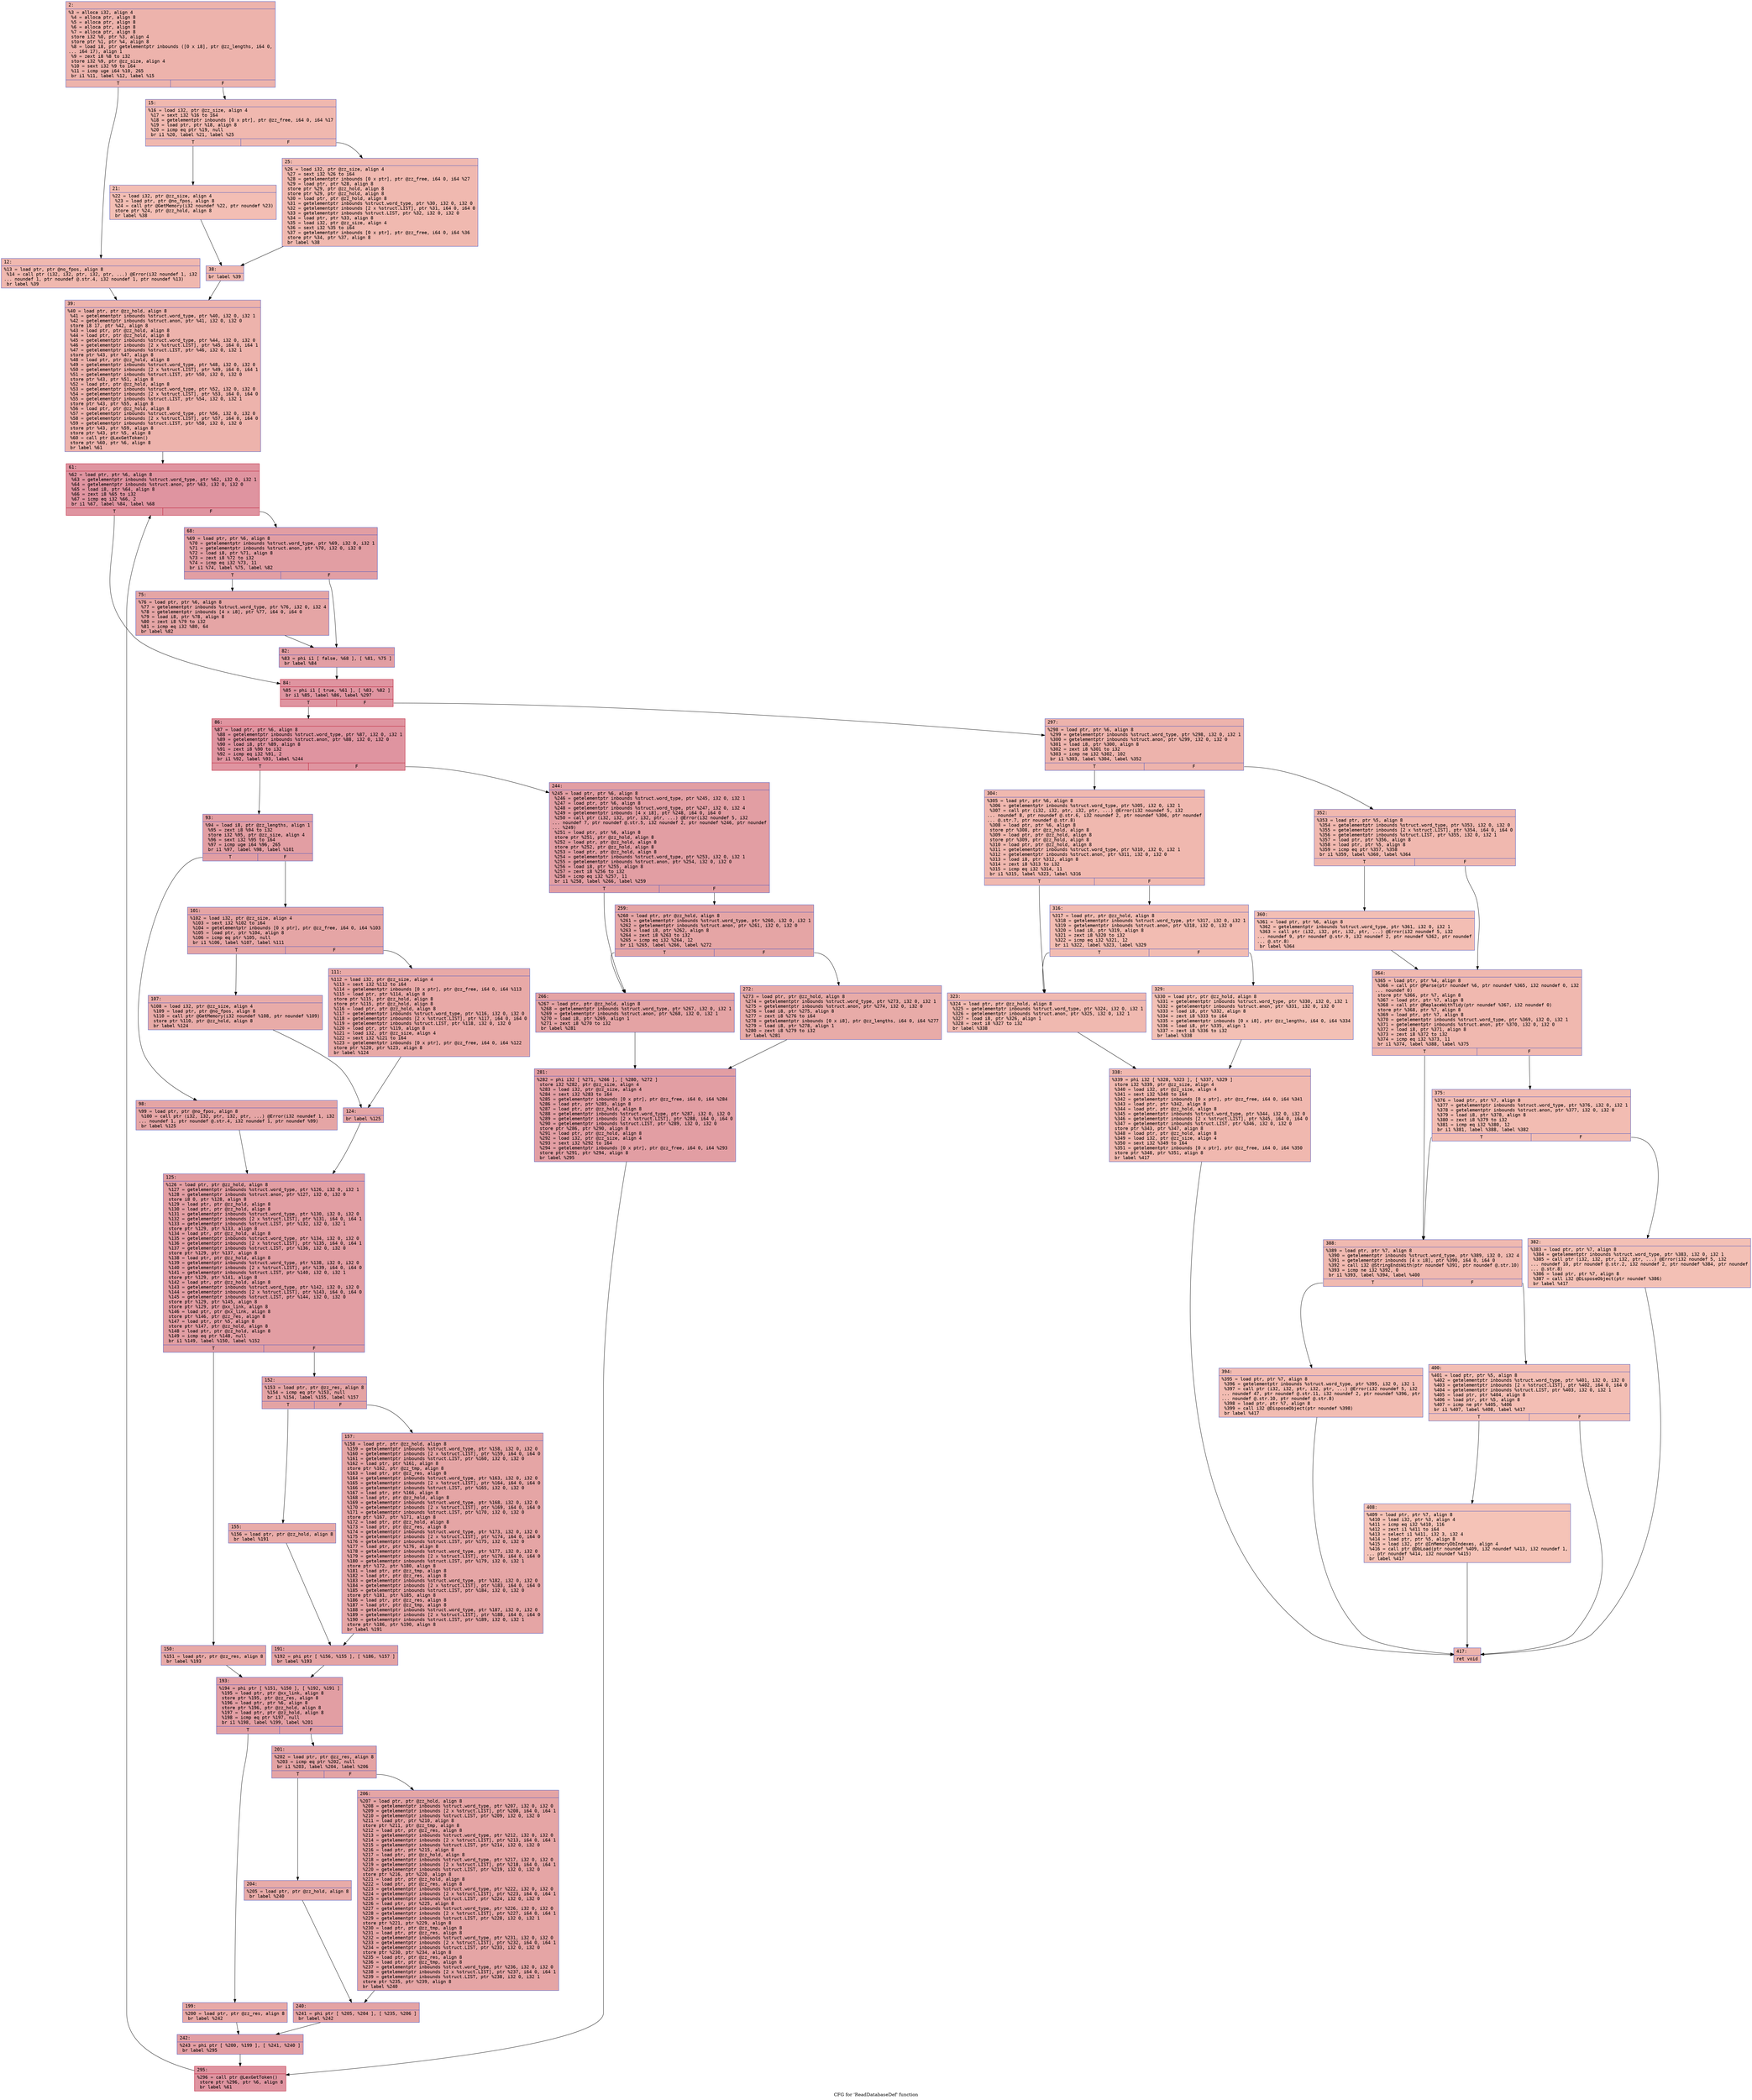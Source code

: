 digraph "CFG for 'ReadDatabaseDef' function" {
	label="CFG for 'ReadDatabaseDef' function";

	Node0x600002cc25d0 [shape=record,color="#3d50c3ff", style=filled, fillcolor="#d6524470" fontname="Courier",label="{2:\l|  %3 = alloca i32, align 4\l  %4 = alloca ptr, align 8\l  %5 = alloca ptr, align 8\l  %6 = alloca ptr, align 8\l  %7 = alloca ptr, align 8\l  store i32 %0, ptr %3, align 4\l  store ptr %1, ptr %4, align 8\l  %8 = load i8, ptr getelementptr inbounds ([0 x i8], ptr @zz_lengths, i64 0,\l... i64 17), align 1\l  %9 = zext i8 %8 to i32\l  store i32 %9, ptr @zz_size, align 4\l  %10 = sext i32 %9 to i64\l  %11 = icmp uge i64 %10, 265\l  br i1 %11, label %12, label %15\l|{<s0>T|<s1>F}}"];
	Node0x600002cc25d0:s0 -> Node0x600002cc2670[tooltip="2 -> 12\nProbability 50.00%" ];
	Node0x600002cc25d0:s1 -> Node0x600002cc26c0[tooltip="2 -> 15\nProbability 50.00%" ];
	Node0x600002cc2670 [shape=record,color="#3d50c3ff", style=filled, fillcolor="#dc5d4a70" fontname="Courier",label="{12:\l|  %13 = load ptr, ptr @no_fpos, align 8\l  %14 = call ptr (i32, i32, ptr, i32, ptr, ...) @Error(i32 noundef 1, i32\l... noundef 1, ptr noundef @.str.4, i32 noundef 1, ptr noundef %13)\l  br label %39\l}"];
	Node0x600002cc2670 -> Node0x600002cc2800[tooltip="12 -> 39\nProbability 100.00%" ];
	Node0x600002cc26c0 [shape=record,color="#3d50c3ff", style=filled, fillcolor="#dc5d4a70" fontname="Courier",label="{15:\l|  %16 = load i32, ptr @zz_size, align 4\l  %17 = sext i32 %16 to i64\l  %18 = getelementptr inbounds [0 x ptr], ptr @zz_free, i64 0, i64 %17\l  %19 = load ptr, ptr %18, align 8\l  %20 = icmp eq ptr %19, null\l  br i1 %20, label %21, label %25\l|{<s0>T|<s1>F}}"];
	Node0x600002cc26c0:s0 -> Node0x600002cc2710[tooltip="15 -> 21\nProbability 37.50%" ];
	Node0x600002cc26c0:s1 -> Node0x600002cc2760[tooltip="15 -> 25\nProbability 62.50%" ];
	Node0x600002cc2710 [shape=record,color="#3d50c3ff", style=filled, fillcolor="#e36c5570" fontname="Courier",label="{21:\l|  %22 = load i32, ptr @zz_size, align 4\l  %23 = load ptr, ptr @no_fpos, align 8\l  %24 = call ptr @GetMemory(i32 noundef %22, ptr noundef %23)\l  store ptr %24, ptr @zz_hold, align 8\l  br label %38\l}"];
	Node0x600002cc2710 -> Node0x600002cc27b0[tooltip="21 -> 38\nProbability 100.00%" ];
	Node0x600002cc2760 [shape=record,color="#3d50c3ff", style=filled, fillcolor="#de614d70" fontname="Courier",label="{25:\l|  %26 = load i32, ptr @zz_size, align 4\l  %27 = sext i32 %26 to i64\l  %28 = getelementptr inbounds [0 x ptr], ptr @zz_free, i64 0, i64 %27\l  %29 = load ptr, ptr %28, align 8\l  store ptr %29, ptr @zz_hold, align 8\l  store ptr %29, ptr @zz_hold, align 8\l  %30 = load ptr, ptr @zz_hold, align 8\l  %31 = getelementptr inbounds %struct.word_type, ptr %30, i32 0, i32 0\l  %32 = getelementptr inbounds [2 x %struct.LIST], ptr %31, i64 0, i64 0\l  %33 = getelementptr inbounds %struct.LIST, ptr %32, i32 0, i32 0\l  %34 = load ptr, ptr %33, align 8\l  %35 = load i32, ptr @zz_size, align 4\l  %36 = sext i32 %35 to i64\l  %37 = getelementptr inbounds [0 x ptr], ptr @zz_free, i64 0, i64 %36\l  store ptr %34, ptr %37, align 8\l  br label %38\l}"];
	Node0x600002cc2760 -> Node0x600002cc27b0[tooltip="25 -> 38\nProbability 100.00%" ];
	Node0x600002cc27b0 [shape=record,color="#3d50c3ff", style=filled, fillcolor="#dc5d4a70" fontname="Courier",label="{38:\l|  br label %39\l}"];
	Node0x600002cc27b0 -> Node0x600002cc2800[tooltip="38 -> 39\nProbability 100.00%" ];
	Node0x600002cc2800 [shape=record,color="#3d50c3ff", style=filled, fillcolor="#d6524470" fontname="Courier",label="{39:\l|  %40 = load ptr, ptr @zz_hold, align 8\l  %41 = getelementptr inbounds %struct.word_type, ptr %40, i32 0, i32 1\l  %42 = getelementptr inbounds %struct.anon, ptr %41, i32 0, i32 0\l  store i8 17, ptr %42, align 8\l  %43 = load ptr, ptr @zz_hold, align 8\l  %44 = load ptr, ptr @zz_hold, align 8\l  %45 = getelementptr inbounds %struct.word_type, ptr %44, i32 0, i32 0\l  %46 = getelementptr inbounds [2 x %struct.LIST], ptr %45, i64 0, i64 1\l  %47 = getelementptr inbounds %struct.LIST, ptr %46, i32 0, i32 1\l  store ptr %43, ptr %47, align 8\l  %48 = load ptr, ptr @zz_hold, align 8\l  %49 = getelementptr inbounds %struct.word_type, ptr %48, i32 0, i32 0\l  %50 = getelementptr inbounds [2 x %struct.LIST], ptr %49, i64 0, i64 1\l  %51 = getelementptr inbounds %struct.LIST, ptr %50, i32 0, i32 0\l  store ptr %43, ptr %51, align 8\l  %52 = load ptr, ptr @zz_hold, align 8\l  %53 = getelementptr inbounds %struct.word_type, ptr %52, i32 0, i32 0\l  %54 = getelementptr inbounds [2 x %struct.LIST], ptr %53, i64 0, i64 0\l  %55 = getelementptr inbounds %struct.LIST, ptr %54, i32 0, i32 1\l  store ptr %43, ptr %55, align 8\l  %56 = load ptr, ptr @zz_hold, align 8\l  %57 = getelementptr inbounds %struct.word_type, ptr %56, i32 0, i32 0\l  %58 = getelementptr inbounds [2 x %struct.LIST], ptr %57, i64 0, i64 0\l  %59 = getelementptr inbounds %struct.LIST, ptr %58, i32 0, i32 0\l  store ptr %43, ptr %59, align 8\l  store ptr %43, ptr %5, align 8\l  %60 = call ptr @LexGetToken()\l  store ptr %60, ptr %6, align 8\l  br label %61\l}"];
	Node0x600002cc2800 -> Node0x600002cc2850[tooltip="39 -> 61\nProbability 100.00%" ];
	Node0x600002cc2850 [shape=record,color="#b70d28ff", style=filled, fillcolor="#b70d2870" fontname="Courier",label="{61:\l|  %62 = load ptr, ptr %6, align 8\l  %63 = getelementptr inbounds %struct.word_type, ptr %62, i32 0, i32 1\l  %64 = getelementptr inbounds %struct.anon, ptr %63, i32 0, i32 0\l  %65 = load i8, ptr %64, align 8\l  %66 = zext i8 %65 to i32\l  %67 = icmp eq i32 %66, 2\l  br i1 %67, label %84, label %68\l|{<s0>T|<s1>F}}"];
	Node0x600002cc2850:s0 -> Node0x600002cc2990[tooltip="61 -> 84\nProbability 50.00%" ];
	Node0x600002cc2850:s1 -> Node0x600002cc28a0[tooltip="61 -> 68\nProbability 50.00%" ];
	Node0x600002cc28a0 [shape=record,color="#3d50c3ff", style=filled, fillcolor="#be242e70" fontname="Courier",label="{68:\l|  %69 = load ptr, ptr %6, align 8\l  %70 = getelementptr inbounds %struct.word_type, ptr %69, i32 0, i32 1\l  %71 = getelementptr inbounds %struct.anon, ptr %70, i32 0, i32 0\l  %72 = load i8, ptr %71, align 8\l  %73 = zext i8 %72 to i32\l  %74 = icmp eq i32 %73, 11\l  br i1 %74, label %75, label %82\l|{<s0>T|<s1>F}}"];
	Node0x600002cc28a0:s0 -> Node0x600002cc28f0[tooltip="68 -> 75\nProbability 50.00%" ];
	Node0x600002cc28a0:s1 -> Node0x600002cc2940[tooltip="68 -> 82\nProbability 50.00%" ];
	Node0x600002cc28f0 [shape=record,color="#3d50c3ff", style=filled, fillcolor="#c5333470" fontname="Courier",label="{75:\l|  %76 = load ptr, ptr %6, align 8\l  %77 = getelementptr inbounds %struct.word_type, ptr %76, i32 0, i32 4\l  %78 = getelementptr inbounds [4 x i8], ptr %77, i64 0, i64 0\l  %79 = load i8, ptr %78, align 8\l  %80 = zext i8 %79 to i32\l  %81 = icmp eq i32 %80, 64\l  br label %82\l}"];
	Node0x600002cc28f0 -> Node0x600002cc2940[tooltip="75 -> 82\nProbability 100.00%" ];
	Node0x600002cc2940 [shape=record,color="#3d50c3ff", style=filled, fillcolor="#be242e70" fontname="Courier",label="{82:\l|  %83 = phi i1 [ false, %68 ], [ %81, %75 ]\l  br label %84\l}"];
	Node0x600002cc2940 -> Node0x600002cc2990[tooltip="82 -> 84\nProbability 100.00%" ];
	Node0x600002cc2990 [shape=record,color="#b70d28ff", style=filled, fillcolor="#b70d2870" fontname="Courier",label="{84:\l|  %85 = phi i1 [ true, %61 ], [ %83, %82 ]\l  br i1 %85, label %86, label %297\l|{<s0>T|<s1>F}}"];
	Node0x600002cc2990:s0 -> Node0x600002cc29e0[tooltip="84 -> 86\nProbability 96.88%" ];
	Node0x600002cc2990:s1 -> Node0x600002cc3200[tooltip="84 -> 297\nProbability 3.12%" ];
	Node0x600002cc29e0 [shape=record,color="#b70d28ff", style=filled, fillcolor="#b70d2870" fontname="Courier",label="{86:\l|  %87 = load ptr, ptr %6, align 8\l  %88 = getelementptr inbounds %struct.word_type, ptr %87, i32 0, i32 1\l  %89 = getelementptr inbounds %struct.anon, ptr %88, i32 0, i32 0\l  %90 = load i8, ptr %89, align 8\l  %91 = zext i8 %90 to i32\l  %92 = icmp eq i32 %91, 2\l  br i1 %92, label %93, label %244\l|{<s0>T|<s1>F}}"];
	Node0x600002cc29e0:s0 -> Node0x600002cc2a30[tooltip="86 -> 93\nProbability 50.00%" ];
	Node0x600002cc29e0:s1 -> Node0x600002cc3020[tooltip="86 -> 244\nProbability 50.00%" ];
	Node0x600002cc2a30 [shape=record,color="#3d50c3ff", style=filled, fillcolor="#be242e70" fontname="Courier",label="{93:\l|  %94 = load i8, ptr @zz_lengths, align 1\l  %95 = zext i8 %94 to i32\l  store i32 %95, ptr @zz_size, align 4\l  %96 = sext i32 %95 to i64\l  %97 = icmp uge i64 %96, 265\l  br i1 %97, label %98, label %101\l|{<s0>T|<s1>F}}"];
	Node0x600002cc2a30:s0 -> Node0x600002cc2a80[tooltip="93 -> 98\nProbability 50.00%" ];
	Node0x600002cc2a30:s1 -> Node0x600002cc2ad0[tooltip="93 -> 101\nProbability 50.00%" ];
	Node0x600002cc2a80 [shape=record,color="#3d50c3ff", style=filled, fillcolor="#c5333470" fontname="Courier",label="{98:\l|  %99 = load ptr, ptr @no_fpos, align 8\l  %100 = call ptr (i32, i32, ptr, i32, ptr, ...) @Error(i32 noundef 1, i32\l... noundef 1, ptr noundef @.str.4, i32 noundef 1, ptr noundef %99)\l  br label %125\l}"];
	Node0x600002cc2a80 -> Node0x600002cc2c10[tooltip="98 -> 125\nProbability 100.00%" ];
	Node0x600002cc2ad0 [shape=record,color="#3d50c3ff", style=filled, fillcolor="#c5333470" fontname="Courier",label="{101:\l|  %102 = load i32, ptr @zz_size, align 4\l  %103 = sext i32 %102 to i64\l  %104 = getelementptr inbounds [0 x ptr], ptr @zz_free, i64 0, i64 %103\l  %105 = load ptr, ptr %104, align 8\l  %106 = icmp eq ptr %105, null\l  br i1 %106, label %107, label %111\l|{<s0>T|<s1>F}}"];
	Node0x600002cc2ad0:s0 -> Node0x600002cc2b20[tooltip="101 -> 107\nProbability 37.50%" ];
	Node0x600002cc2ad0:s1 -> Node0x600002cc2b70[tooltip="101 -> 111\nProbability 62.50%" ];
	Node0x600002cc2b20 [shape=record,color="#3d50c3ff", style=filled, fillcolor="#cc403a70" fontname="Courier",label="{107:\l|  %108 = load i32, ptr @zz_size, align 4\l  %109 = load ptr, ptr @no_fpos, align 8\l  %110 = call ptr @GetMemory(i32 noundef %108, ptr noundef %109)\l  store ptr %110, ptr @zz_hold, align 8\l  br label %124\l}"];
	Node0x600002cc2b20 -> Node0x600002cc2bc0[tooltip="107 -> 124\nProbability 100.00%" ];
	Node0x600002cc2b70 [shape=record,color="#3d50c3ff", style=filled, fillcolor="#ca3b3770" fontname="Courier",label="{111:\l|  %112 = load i32, ptr @zz_size, align 4\l  %113 = sext i32 %112 to i64\l  %114 = getelementptr inbounds [0 x ptr], ptr @zz_free, i64 0, i64 %113\l  %115 = load ptr, ptr %114, align 8\l  store ptr %115, ptr @zz_hold, align 8\l  store ptr %115, ptr @zz_hold, align 8\l  %116 = load ptr, ptr @zz_hold, align 8\l  %117 = getelementptr inbounds %struct.word_type, ptr %116, i32 0, i32 0\l  %118 = getelementptr inbounds [2 x %struct.LIST], ptr %117, i64 0, i64 0\l  %119 = getelementptr inbounds %struct.LIST, ptr %118, i32 0, i32 0\l  %120 = load ptr, ptr %119, align 8\l  %121 = load i32, ptr @zz_size, align 4\l  %122 = sext i32 %121 to i64\l  %123 = getelementptr inbounds [0 x ptr], ptr @zz_free, i64 0, i64 %122\l  store ptr %120, ptr %123, align 8\l  br label %124\l}"];
	Node0x600002cc2b70 -> Node0x600002cc2bc0[tooltip="111 -> 124\nProbability 100.00%" ];
	Node0x600002cc2bc0 [shape=record,color="#3d50c3ff", style=filled, fillcolor="#c5333470" fontname="Courier",label="{124:\l|  br label %125\l}"];
	Node0x600002cc2bc0 -> Node0x600002cc2c10[tooltip="124 -> 125\nProbability 100.00%" ];
	Node0x600002cc2c10 [shape=record,color="#3d50c3ff", style=filled, fillcolor="#be242e70" fontname="Courier",label="{125:\l|  %126 = load ptr, ptr @zz_hold, align 8\l  %127 = getelementptr inbounds %struct.word_type, ptr %126, i32 0, i32 1\l  %128 = getelementptr inbounds %struct.anon, ptr %127, i32 0, i32 0\l  store i8 0, ptr %128, align 8\l  %129 = load ptr, ptr @zz_hold, align 8\l  %130 = load ptr, ptr @zz_hold, align 8\l  %131 = getelementptr inbounds %struct.word_type, ptr %130, i32 0, i32 0\l  %132 = getelementptr inbounds [2 x %struct.LIST], ptr %131, i64 0, i64 1\l  %133 = getelementptr inbounds %struct.LIST, ptr %132, i32 0, i32 1\l  store ptr %129, ptr %133, align 8\l  %134 = load ptr, ptr @zz_hold, align 8\l  %135 = getelementptr inbounds %struct.word_type, ptr %134, i32 0, i32 0\l  %136 = getelementptr inbounds [2 x %struct.LIST], ptr %135, i64 0, i64 1\l  %137 = getelementptr inbounds %struct.LIST, ptr %136, i32 0, i32 0\l  store ptr %129, ptr %137, align 8\l  %138 = load ptr, ptr @zz_hold, align 8\l  %139 = getelementptr inbounds %struct.word_type, ptr %138, i32 0, i32 0\l  %140 = getelementptr inbounds [2 x %struct.LIST], ptr %139, i64 0, i64 0\l  %141 = getelementptr inbounds %struct.LIST, ptr %140, i32 0, i32 1\l  store ptr %129, ptr %141, align 8\l  %142 = load ptr, ptr @zz_hold, align 8\l  %143 = getelementptr inbounds %struct.word_type, ptr %142, i32 0, i32 0\l  %144 = getelementptr inbounds [2 x %struct.LIST], ptr %143, i64 0, i64 0\l  %145 = getelementptr inbounds %struct.LIST, ptr %144, i32 0, i32 0\l  store ptr %129, ptr %145, align 8\l  store ptr %129, ptr @xx_link, align 8\l  %146 = load ptr, ptr @xx_link, align 8\l  store ptr %146, ptr @zz_res, align 8\l  %147 = load ptr, ptr %5, align 8\l  store ptr %147, ptr @zz_hold, align 8\l  %148 = load ptr, ptr @zz_hold, align 8\l  %149 = icmp eq ptr %148, null\l  br i1 %149, label %150, label %152\l|{<s0>T|<s1>F}}"];
	Node0x600002cc2c10:s0 -> Node0x600002cc2c60[tooltip="125 -> 150\nProbability 37.50%" ];
	Node0x600002cc2c10:s1 -> Node0x600002cc2cb0[tooltip="125 -> 152\nProbability 62.50%" ];
	Node0x600002cc2c60 [shape=record,color="#3d50c3ff", style=filled, fillcolor="#ca3b3770" fontname="Courier",label="{150:\l|  %151 = load ptr, ptr @zz_res, align 8\l  br label %193\l}"];
	Node0x600002cc2c60 -> Node0x600002cc2df0[tooltip="150 -> 193\nProbability 100.00%" ];
	Node0x600002cc2cb0 [shape=record,color="#3d50c3ff", style=filled, fillcolor="#c32e3170" fontname="Courier",label="{152:\l|  %153 = load ptr, ptr @zz_res, align 8\l  %154 = icmp eq ptr %153, null\l  br i1 %154, label %155, label %157\l|{<s0>T|<s1>F}}"];
	Node0x600002cc2cb0:s0 -> Node0x600002cc2d00[tooltip="152 -> 155\nProbability 37.50%" ];
	Node0x600002cc2cb0:s1 -> Node0x600002cc2d50[tooltip="152 -> 157\nProbability 62.50%" ];
	Node0x600002cc2d00 [shape=record,color="#3d50c3ff", style=filled, fillcolor="#cc403a70" fontname="Courier",label="{155:\l|  %156 = load ptr, ptr @zz_hold, align 8\l  br label %191\l}"];
	Node0x600002cc2d00 -> Node0x600002cc2da0[tooltip="155 -> 191\nProbability 100.00%" ];
	Node0x600002cc2d50 [shape=record,color="#3d50c3ff", style=filled, fillcolor="#c5333470" fontname="Courier",label="{157:\l|  %158 = load ptr, ptr @zz_hold, align 8\l  %159 = getelementptr inbounds %struct.word_type, ptr %158, i32 0, i32 0\l  %160 = getelementptr inbounds [2 x %struct.LIST], ptr %159, i64 0, i64 0\l  %161 = getelementptr inbounds %struct.LIST, ptr %160, i32 0, i32 0\l  %162 = load ptr, ptr %161, align 8\l  store ptr %162, ptr @zz_tmp, align 8\l  %163 = load ptr, ptr @zz_res, align 8\l  %164 = getelementptr inbounds %struct.word_type, ptr %163, i32 0, i32 0\l  %165 = getelementptr inbounds [2 x %struct.LIST], ptr %164, i64 0, i64 0\l  %166 = getelementptr inbounds %struct.LIST, ptr %165, i32 0, i32 0\l  %167 = load ptr, ptr %166, align 8\l  %168 = load ptr, ptr @zz_hold, align 8\l  %169 = getelementptr inbounds %struct.word_type, ptr %168, i32 0, i32 0\l  %170 = getelementptr inbounds [2 x %struct.LIST], ptr %169, i64 0, i64 0\l  %171 = getelementptr inbounds %struct.LIST, ptr %170, i32 0, i32 0\l  store ptr %167, ptr %171, align 8\l  %172 = load ptr, ptr @zz_hold, align 8\l  %173 = load ptr, ptr @zz_res, align 8\l  %174 = getelementptr inbounds %struct.word_type, ptr %173, i32 0, i32 0\l  %175 = getelementptr inbounds [2 x %struct.LIST], ptr %174, i64 0, i64 0\l  %176 = getelementptr inbounds %struct.LIST, ptr %175, i32 0, i32 0\l  %177 = load ptr, ptr %176, align 8\l  %178 = getelementptr inbounds %struct.word_type, ptr %177, i32 0, i32 0\l  %179 = getelementptr inbounds [2 x %struct.LIST], ptr %178, i64 0, i64 0\l  %180 = getelementptr inbounds %struct.LIST, ptr %179, i32 0, i32 1\l  store ptr %172, ptr %180, align 8\l  %181 = load ptr, ptr @zz_tmp, align 8\l  %182 = load ptr, ptr @zz_res, align 8\l  %183 = getelementptr inbounds %struct.word_type, ptr %182, i32 0, i32 0\l  %184 = getelementptr inbounds [2 x %struct.LIST], ptr %183, i64 0, i64 0\l  %185 = getelementptr inbounds %struct.LIST, ptr %184, i32 0, i32 0\l  store ptr %181, ptr %185, align 8\l  %186 = load ptr, ptr @zz_res, align 8\l  %187 = load ptr, ptr @zz_tmp, align 8\l  %188 = getelementptr inbounds %struct.word_type, ptr %187, i32 0, i32 0\l  %189 = getelementptr inbounds [2 x %struct.LIST], ptr %188, i64 0, i64 0\l  %190 = getelementptr inbounds %struct.LIST, ptr %189, i32 0, i32 1\l  store ptr %186, ptr %190, align 8\l  br label %191\l}"];
	Node0x600002cc2d50 -> Node0x600002cc2da0[tooltip="157 -> 191\nProbability 100.00%" ];
	Node0x600002cc2da0 [shape=record,color="#3d50c3ff", style=filled, fillcolor="#c32e3170" fontname="Courier",label="{191:\l|  %192 = phi ptr [ %156, %155 ], [ %186, %157 ]\l  br label %193\l}"];
	Node0x600002cc2da0 -> Node0x600002cc2df0[tooltip="191 -> 193\nProbability 100.00%" ];
	Node0x600002cc2df0 [shape=record,color="#3d50c3ff", style=filled, fillcolor="#be242e70" fontname="Courier",label="{193:\l|  %194 = phi ptr [ %151, %150 ], [ %192, %191 ]\l  %195 = load ptr, ptr @xx_link, align 8\l  store ptr %195, ptr @zz_res, align 8\l  %196 = load ptr, ptr %6, align 8\l  store ptr %196, ptr @zz_hold, align 8\l  %197 = load ptr, ptr @zz_hold, align 8\l  %198 = icmp eq ptr %197, null\l  br i1 %198, label %199, label %201\l|{<s0>T|<s1>F}}"];
	Node0x600002cc2df0:s0 -> Node0x600002cc2e40[tooltip="193 -> 199\nProbability 37.50%" ];
	Node0x600002cc2df0:s1 -> Node0x600002cc2e90[tooltip="193 -> 201\nProbability 62.50%" ];
	Node0x600002cc2e40 [shape=record,color="#3d50c3ff", style=filled, fillcolor="#ca3b3770" fontname="Courier",label="{199:\l|  %200 = load ptr, ptr @zz_res, align 8\l  br label %242\l}"];
	Node0x600002cc2e40 -> Node0x600002cc2fd0[tooltip="199 -> 242\nProbability 100.00%" ];
	Node0x600002cc2e90 [shape=record,color="#3d50c3ff", style=filled, fillcolor="#c32e3170" fontname="Courier",label="{201:\l|  %202 = load ptr, ptr @zz_res, align 8\l  %203 = icmp eq ptr %202, null\l  br i1 %203, label %204, label %206\l|{<s0>T|<s1>F}}"];
	Node0x600002cc2e90:s0 -> Node0x600002cc2ee0[tooltip="201 -> 204\nProbability 37.50%" ];
	Node0x600002cc2e90:s1 -> Node0x600002cc2f30[tooltip="201 -> 206\nProbability 62.50%" ];
	Node0x600002cc2ee0 [shape=record,color="#3d50c3ff", style=filled, fillcolor="#cc403a70" fontname="Courier",label="{204:\l|  %205 = load ptr, ptr @zz_hold, align 8\l  br label %240\l}"];
	Node0x600002cc2ee0 -> Node0x600002cc2f80[tooltip="204 -> 240\nProbability 100.00%" ];
	Node0x600002cc2f30 [shape=record,color="#3d50c3ff", style=filled, fillcolor="#c5333470" fontname="Courier",label="{206:\l|  %207 = load ptr, ptr @zz_hold, align 8\l  %208 = getelementptr inbounds %struct.word_type, ptr %207, i32 0, i32 0\l  %209 = getelementptr inbounds [2 x %struct.LIST], ptr %208, i64 0, i64 1\l  %210 = getelementptr inbounds %struct.LIST, ptr %209, i32 0, i32 0\l  %211 = load ptr, ptr %210, align 8\l  store ptr %211, ptr @zz_tmp, align 8\l  %212 = load ptr, ptr @zz_res, align 8\l  %213 = getelementptr inbounds %struct.word_type, ptr %212, i32 0, i32 0\l  %214 = getelementptr inbounds [2 x %struct.LIST], ptr %213, i64 0, i64 1\l  %215 = getelementptr inbounds %struct.LIST, ptr %214, i32 0, i32 0\l  %216 = load ptr, ptr %215, align 8\l  %217 = load ptr, ptr @zz_hold, align 8\l  %218 = getelementptr inbounds %struct.word_type, ptr %217, i32 0, i32 0\l  %219 = getelementptr inbounds [2 x %struct.LIST], ptr %218, i64 0, i64 1\l  %220 = getelementptr inbounds %struct.LIST, ptr %219, i32 0, i32 0\l  store ptr %216, ptr %220, align 8\l  %221 = load ptr, ptr @zz_hold, align 8\l  %222 = load ptr, ptr @zz_res, align 8\l  %223 = getelementptr inbounds %struct.word_type, ptr %222, i32 0, i32 0\l  %224 = getelementptr inbounds [2 x %struct.LIST], ptr %223, i64 0, i64 1\l  %225 = getelementptr inbounds %struct.LIST, ptr %224, i32 0, i32 0\l  %226 = load ptr, ptr %225, align 8\l  %227 = getelementptr inbounds %struct.word_type, ptr %226, i32 0, i32 0\l  %228 = getelementptr inbounds [2 x %struct.LIST], ptr %227, i64 0, i64 1\l  %229 = getelementptr inbounds %struct.LIST, ptr %228, i32 0, i32 1\l  store ptr %221, ptr %229, align 8\l  %230 = load ptr, ptr @zz_tmp, align 8\l  %231 = load ptr, ptr @zz_res, align 8\l  %232 = getelementptr inbounds %struct.word_type, ptr %231, i32 0, i32 0\l  %233 = getelementptr inbounds [2 x %struct.LIST], ptr %232, i64 0, i64 1\l  %234 = getelementptr inbounds %struct.LIST, ptr %233, i32 0, i32 0\l  store ptr %230, ptr %234, align 8\l  %235 = load ptr, ptr @zz_res, align 8\l  %236 = load ptr, ptr @zz_tmp, align 8\l  %237 = getelementptr inbounds %struct.word_type, ptr %236, i32 0, i32 0\l  %238 = getelementptr inbounds [2 x %struct.LIST], ptr %237, i64 0, i64 1\l  %239 = getelementptr inbounds %struct.LIST, ptr %238, i32 0, i32 1\l  store ptr %235, ptr %239, align 8\l  br label %240\l}"];
	Node0x600002cc2f30 -> Node0x600002cc2f80[tooltip="206 -> 240\nProbability 100.00%" ];
	Node0x600002cc2f80 [shape=record,color="#3d50c3ff", style=filled, fillcolor="#c32e3170" fontname="Courier",label="{240:\l|  %241 = phi ptr [ %205, %204 ], [ %235, %206 ]\l  br label %242\l}"];
	Node0x600002cc2f80 -> Node0x600002cc2fd0[tooltip="240 -> 242\nProbability 100.00%" ];
	Node0x600002cc2fd0 [shape=record,color="#3d50c3ff", style=filled, fillcolor="#be242e70" fontname="Courier",label="{242:\l|  %243 = phi ptr [ %200, %199 ], [ %241, %240 ]\l  br label %295\l}"];
	Node0x600002cc2fd0 -> Node0x600002cc31b0[tooltip="242 -> 295\nProbability 100.00%" ];
	Node0x600002cc3020 [shape=record,color="#3d50c3ff", style=filled, fillcolor="#be242e70" fontname="Courier",label="{244:\l|  %245 = load ptr, ptr %6, align 8\l  %246 = getelementptr inbounds %struct.word_type, ptr %245, i32 0, i32 1\l  %247 = load ptr, ptr %6, align 8\l  %248 = getelementptr inbounds %struct.word_type, ptr %247, i32 0, i32 4\l  %249 = getelementptr inbounds [4 x i8], ptr %248, i64 0, i64 0\l  %250 = call ptr (i32, i32, ptr, i32, ptr, ...) @Error(i32 noundef 5, i32\l... noundef 7, ptr noundef @.str.5, i32 noundef 2, ptr noundef %246, ptr noundef\l... %249)\l  %251 = load ptr, ptr %6, align 8\l  store ptr %251, ptr @zz_hold, align 8\l  %252 = load ptr, ptr @zz_hold, align 8\l  store ptr %252, ptr @zz_hold, align 8\l  %253 = load ptr, ptr @zz_hold, align 8\l  %254 = getelementptr inbounds %struct.word_type, ptr %253, i32 0, i32 1\l  %255 = getelementptr inbounds %struct.anon, ptr %254, i32 0, i32 0\l  %256 = load i8, ptr %255, align 8\l  %257 = zext i8 %256 to i32\l  %258 = icmp eq i32 %257, 11\l  br i1 %258, label %266, label %259\l|{<s0>T|<s1>F}}"];
	Node0x600002cc3020:s0 -> Node0x600002cc30c0[tooltip="244 -> 266\nProbability 50.00%" ];
	Node0x600002cc3020:s1 -> Node0x600002cc3070[tooltip="244 -> 259\nProbability 50.00%" ];
	Node0x600002cc3070 [shape=record,color="#3d50c3ff", style=filled, fillcolor="#c5333470" fontname="Courier",label="{259:\l|  %260 = load ptr, ptr @zz_hold, align 8\l  %261 = getelementptr inbounds %struct.word_type, ptr %260, i32 0, i32 1\l  %262 = getelementptr inbounds %struct.anon, ptr %261, i32 0, i32 0\l  %263 = load i8, ptr %262, align 8\l  %264 = zext i8 %263 to i32\l  %265 = icmp eq i32 %264, 12\l  br i1 %265, label %266, label %272\l|{<s0>T|<s1>F}}"];
	Node0x600002cc3070:s0 -> Node0x600002cc30c0[tooltip="259 -> 266\nProbability 50.00%" ];
	Node0x600002cc3070:s1 -> Node0x600002cc3110[tooltip="259 -> 272\nProbability 50.00%" ];
	Node0x600002cc30c0 [shape=record,color="#3d50c3ff", style=filled, fillcolor="#c32e3170" fontname="Courier",label="{266:\l|  %267 = load ptr, ptr @zz_hold, align 8\l  %268 = getelementptr inbounds %struct.word_type, ptr %267, i32 0, i32 1\l  %269 = getelementptr inbounds %struct.anon, ptr %268, i32 0, i32 1\l  %270 = load i8, ptr %269, align 1\l  %271 = zext i8 %270 to i32\l  br label %281\l}"];
	Node0x600002cc30c0 -> Node0x600002cc3160[tooltip="266 -> 281\nProbability 100.00%" ];
	Node0x600002cc3110 [shape=record,color="#3d50c3ff", style=filled, fillcolor="#cc403a70" fontname="Courier",label="{272:\l|  %273 = load ptr, ptr @zz_hold, align 8\l  %274 = getelementptr inbounds %struct.word_type, ptr %273, i32 0, i32 1\l  %275 = getelementptr inbounds %struct.anon, ptr %274, i32 0, i32 0\l  %276 = load i8, ptr %275, align 8\l  %277 = zext i8 %276 to i64\l  %278 = getelementptr inbounds [0 x i8], ptr @zz_lengths, i64 0, i64 %277\l  %279 = load i8, ptr %278, align 1\l  %280 = zext i8 %279 to i32\l  br label %281\l}"];
	Node0x600002cc3110 -> Node0x600002cc3160[tooltip="272 -> 281\nProbability 100.00%" ];
	Node0x600002cc3160 [shape=record,color="#3d50c3ff", style=filled, fillcolor="#be242e70" fontname="Courier",label="{281:\l|  %282 = phi i32 [ %271, %266 ], [ %280, %272 ]\l  store i32 %282, ptr @zz_size, align 4\l  %283 = load i32, ptr @zz_size, align 4\l  %284 = sext i32 %283 to i64\l  %285 = getelementptr inbounds [0 x ptr], ptr @zz_free, i64 0, i64 %284\l  %286 = load ptr, ptr %285, align 8\l  %287 = load ptr, ptr @zz_hold, align 8\l  %288 = getelementptr inbounds %struct.word_type, ptr %287, i32 0, i32 0\l  %289 = getelementptr inbounds [2 x %struct.LIST], ptr %288, i64 0, i64 0\l  %290 = getelementptr inbounds %struct.LIST, ptr %289, i32 0, i32 0\l  store ptr %286, ptr %290, align 8\l  %291 = load ptr, ptr @zz_hold, align 8\l  %292 = load i32, ptr @zz_size, align 4\l  %293 = sext i32 %292 to i64\l  %294 = getelementptr inbounds [0 x ptr], ptr @zz_free, i64 0, i64 %293\l  store ptr %291, ptr %294, align 8\l  br label %295\l}"];
	Node0x600002cc3160 -> Node0x600002cc31b0[tooltip="281 -> 295\nProbability 100.00%" ];
	Node0x600002cc31b0 [shape=record,color="#b70d28ff", style=filled, fillcolor="#b70d2870" fontname="Courier",label="{295:\l|  %296 = call ptr @LexGetToken()\l  store ptr %296, ptr %6, align 8\l  br label %61\l}"];
	Node0x600002cc31b0 -> Node0x600002cc2850[tooltip="295 -> 61\nProbability 100.00%" ];
	Node0x600002cc3200 [shape=record,color="#3d50c3ff", style=filled, fillcolor="#d6524470" fontname="Courier",label="{297:\l|  %298 = load ptr, ptr %6, align 8\l  %299 = getelementptr inbounds %struct.word_type, ptr %298, i32 0, i32 1\l  %300 = getelementptr inbounds %struct.anon, ptr %299, i32 0, i32 0\l  %301 = load i8, ptr %300, align 8\l  %302 = zext i8 %301 to i32\l  %303 = icmp ne i32 %302, 102\l  br i1 %303, label %304, label %352\l|{<s0>T|<s1>F}}"];
	Node0x600002cc3200:s0 -> Node0x600002cc3250[tooltip="297 -> 304\nProbability 50.00%" ];
	Node0x600002cc3200:s1 -> Node0x600002cc33e0[tooltip="297 -> 352\nProbability 50.00%" ];
	Node0x600002cc3250 [shape=record,color="#3d50c3ff", style=filled, fillcolor="#dc5d4a70" fontname="Courier",label="{304:\l|  %305 = load ptr, ptr %6, align 8\l  %306 = getelementptr inbounds %struct.word_type, ptr %305, i32 0, i32 1\l  %307 = call ptr (i32, i32, ptr, i32, ptr, ...) @Error(i32 noundef 5, i32\l... noundef 8, ptr noundef @.str.6, i32 noundef 2, ptr noundef %306, ptr noundef\l... @.str.7, ptr noundef @.str.8)\l  %308 = load ptr, ptr %6, align 8\l  store ptr %308, ptr @zz_hold, align 8\l  %309 = load ptr, ptr @zz_hold, align 8\l  store ptr %309, ptr @zz_hold, align 8\l  %310 = load ptr, ptr @zz_hold, align 8\l  %311 = getelementptr inbounds %struct.word_type, ptr %310, i32 0, i32 1\l  %312 = getelementptr inbounds %struct.anon, ptr %311, i32 0, i32 0\l  %313 = load i8, ptr %312, align 8\l  %314 = zext i8 %313 to i32\l  %315 = icmp eq i32 %314, 11\l  br i1 %315, label %323, label %316\l|{<s0>T|<s1>F}}"];
	Node0x600002cc3250:s0 -> Node0x600002cc32f0[tooltip="304 -> 323\nProbability 50.00%" ];
	Node0x600002cc3250:s1 -> Node0x600002cc32a0[tooltip="304 -> 316\nProbability 50.00%" ];
	Node0x600002cc32a0 [shape=record,color="#3d50c3ff", style=filled, fillcolor="#e1675170" fontname="Courier",label="{316:\l|  %317 = load ptr, ptr @zz_hold, align 8\l  %318 = getelementptr inbounds %struct.word_type, ptr %317, i32 0, i32 1\l  %319 = getelementptr inbounds %struct.anon, ptr %318, i32 0, i32 0\l  %320 = load i8, ptr %319, align 8\l  %321 = zext i8 %320 to i32\l  %322 = icmp eq i32 %321, 12\l  br i1 %322, label %323, label %329\l|{<s0>T|<s1>F}}"];
	Node0x600002cc32a0:s0 -> Node0x600002cc32f0[tooltip="316 -> 323\nProbability 50.00%" ];
	Node0x600002cc32a0:s1 -> Node0x600002cc3340[tooltip="316 -> 329\nProbability 50.00%" ];
	Node0x600002cc32f0 [shape=record,color="#3d50c3ff", style=filled, fillcolor="#de614d70" fontname="Courier",label="{323:\l|  %324 = load ptr, ptr @zz_hold, align 8\l  %325 = getelementptr inbounds %struct.word_type, ptr %324, i32 0, i32 1\l  %326 = getelementptr inbounds %struct.anon, ptr %325, i32 0, i32 1\l  %327 = load i8, ptr %326, align 1\l  %328 = zext i8 %327 to i32\l  br label %338\l}"];
	Node0x600002cc32f0 -> Node0x600002cc3390[tooltip="323 -> 338\nProbability 100.00%" ];
	Node0x600002cc3340 [shape=record,color="#3d50c3ff", style=filled, fillcolor="#e5705870" fontname="Courier",label="{329:\l|  %330 = load ptr, ptr @zz_hold, align 8\l  %331 = getelementptr inbounds %struct.word_type, ptr %330, i32 0, i32 1\l  %332 = getelementptr inbounds %struct.anon, ptr %331, i32 0, i32 0\l  %333 = load i8, ptr %332, align 8\l  %334 = zext i8 %333 to i64\l  %335 = getelementptr inbounds [0 x i8], ptr @zz_lengths, i64 0, i64 %334\l  %336 = load i8, ptr %335, align 1\l  %337 = zext i8 %336 to i32\l  br label %338\l}"];
	Node0x600002cc3340 -> Node0x600002cc3390[tooltip="329 -> 338\nProbability 100.00%" ];
	Node0x600002cc3390 [shape=record,color="#3d50c3ff", style=filled, fillcolor="#dc5d4a70" fontname="Courier",label="{338:\l|  %339 = phi i32 [ %328, %323 ], [ %337, %329 ]\l  store i32 %339, ptr @zz_size, align 4\l  %340 = load i32, ptr @zz_size, align 4\l  %341 = sext i32 %340 to i64\l  %342 = getelementptr inbounds [0 x ptr], ptr @zz_free, i64 0, i64 %341\l  %343 = load ptr, ptr %342, align 8\l  %344 = load ptr, ptr @zz_hold, align 8\l  %345 = getelementptr inbounds %struct.word_type, ptr %344, i32 0, i32 0\l  %346 = getelementptr inbounds [2 x %struct.LIST], ptr %345, i64 0, i64 0\l  %347 = getelementptr inbounds %struct.LIST, ptr %346, i32 0, i32 0\l  store ptr %343, ptr %347, align 8\l  %348 = load ptr, ptr @zz_hold, align 8\l  %349 = load i32, ptr @zz_size, align 4\l  %350 = sext i32 %349 to i64\l  %351 = getelementptr inbounds [0 x ptr], ptr @zz_free, i64 0, i64 %350\l  store ptr %348, ptr %351, align 8\l  br label %417\l}"];
	Node0x600002cc3390 -> Node0x600002cc36b0[tooltip="338 -> 417\nProbability 100.00%" ];
	Node0x600002cc33e0 [shape=record,color="#3d50c3ff", style=filled, fillcolor="#dc5d4a70" fontname="Courier",label="{352:\l|  %353 = load ptr, ptr %5, align 8\l  %354 = getelementptr inbounds %struct.word_type, ptr %353, i32 0, i32 0\l  %355 = getelementptr inbounds [2 x %struct.LIST], ptr %354, i64 0, i64 0\l  %356 = getelementptr inbounds %struct.LIST, ptr %355, i32 0, i32 1\l  %357 = load ptr, ptr %356, align 8\l  %358 = load ptr, ptr %5, align 8\l  %359 = icmp eq ptr %357, %358\l  br i1 %359, label %360, label %364\l|{<s0>T|<s1>F}}"];
	Node0x600002cc33e0:s0 -> Node0x600002cc3430[tooltip="352 -> 360\nProbability 37.50%" ];
	Node0x600002cc33e0:s1 -> Node0x600002cc3480[tooltip="352 -> 364\nProbability 62.50%" ];
	Node0x600002cc3430 [shape=record,color="#3d50c3ff", style=filled, fillcolor="#e36c5570" fontname="Courier",label="{360:\l|  %361 = load ptr, ptr %6, align 8\l  %362 = getelementptr inbounds %struct.word_type, ptr %361, i32 0, i32 1\l  %363 = call ptr (i32, i32, ptr, i32, ptr, ...) @Error(i32 noundef 5, i32\l... noundef 9, ptr noundef @.str.9, i32 noundef 2, ptr noundef %362, ptr noundef\l... @.str.8)\l  br label %364\l}"];
	Node0x600002cc3430 -> Node0x600002cc3480[tooltip="360 -> 364\nProbability 100.00%" ];
	Node0x600002cc3480 [shape=record,color="#3d50c3ff", style=filled, fillcolor="#dc5d4a70" fontname="Courier",label="{364:\l|  %365 = load ptr, ptr %4, align 8\l  %366 = call ptr @Parse(ptr noundef %6, ptr noundef %365, i32 noundef 0, i32\l... noundef 0)\l  store ptr %366, ptr %7, align 8\l  %367 = load ptr, ptr %7, align 8\l  %368 = call ptr @ReplaceWithTidy(ptr noundef %367, i32 noundef 0)\l  store ptr %368, ptr %7, align 8\l  %369 = load ptr, ptr %7, align 8\l  %370 = getelementptr inbounds %struct.word_type, ptr %369, i32 0, i32 1\l  %371 = getelementptr inbounds %struct.anon, ptr %370, i32 0, i32 0\l  %372 = load i8, ptr %371, align 8\l  %373 = zext i8 %372 to i32\l  %374 = icmp eq i32 %373, 11\l  br i1 %374, label %388, label %375\l|{<s0>T|<s1>F}}"];
	Node0x600002cc3480:s0 -> Node0x600002cc3570[tooltip="364 -> 388\nProbability 50.00%" ];
	Node0x600002cc3480:s1 -> Node0x600002cc34d0[tooltip="364 -> 375\nProbability 50.00%" ];
	Node0x600002cc34d0 [shape=record,color="#3d50c3ff", style=filled, fillcolor="#e1675170" fontname="Courier",label="{375:\l|  %376 = load ptr, ptr %7, align 8\l  %377 = getelementptr inbounds %struct.word_type, ptr %376, i32 0, i32 1\l  %378 = getelementptr inbounds %struct.anon, ptr %377, i32 0, i32 0\l  %379 = load i8, ptr %378, align 8\l  %380 = zext i8 %379 to i32\l  %381 = icmp eq i32 %380, 12\l  br i1 %381, label %388, label %382\l|{<s0>T|<s1>F}}"];
	Node0x600002cc34d0:s0 -> Node0x600002cc3570[tooltip="375 -> 388\nProbability 50.00%" ];
	Node0x600002cc34d0:s1 -> Node0x600002cc3520[tooltip="375 -> 382\nProbability 50.00%" ];
	Node0x600002cc3520 [shape=record,color="#3d50c3ff", style=filled, fillcolor="#e5705870" fontname="Courier",label="{382:\l|  %383 = load ptr, ptr %7, align 8\l  %384 = getelementptr inbounds %struct.word_type, ptr %383, i32 0, i32 1\l  %385 = call ptr (i32, i32, ptr, i32, ptr, ...) @Error(i32 noundef 5, i32\l... noundef 10, ptr noundef @.str.2, i32 noundef 2, ptr noundef %384, ptr noundef\l... @.str.8)\l  %386 = load ptr, ptr %7, align 8\l  %387 = call i32 @DisposeObject(ptr noundef %386)\l  br label %417\l}"];
	Node0x600002cc3520 -> Node0x600002cc36b0[tooltip="382 -> 417\nProbability 100.00%" ];
	Node0x600002cc3570 [shape=record,color="#3d50c3ff", style=filled, fillcolor="#de614d70" fontname="Courier",label="{388:\l|  %389 = load ptr, ptr %7, align 8\l  %390 = getelementptr inbounds %struct.word_type, ptr %389, i32 0, i32 4\l  %391 = getelementptr inbounds [4 x i8], ptr %390, i64 0, i64 0\l  %392 = call i32 @StringEndsWith(ptr noundef %391, ptr noundef @.str.10)\l  %393 = icmp ne i32 %392, 0\l  br i1 %393, label %394, label %400\l|{<s0>T|<s1>F}}"];
	Node0x600002cc3570:s0 -> Node0x600002cc35c0[tooltip="388 -> 394\nProbability 62.50%" ];
	Node0x600002cc3570:s1 -> Node0x600002cc3610[tooltip="388 -> 400\nProbability 37.50%" ];
	Node0x600002cc35c0 [shape=record,color="#3d50c3ff", style=filled, fillcolor="#e1675170" fontname="Courier",label="{394:\l|  %395 = load ptr, ptr %7, align 8\l  %396 = getelementptr inbounds %struct.word_type, ptr %395, i32 0, i32 1\l  %397 = call ptr (i32, i32, ptr, i32, ptr, ...) @Error(i32 noundef 5, i32\l... noundef 47, ptr noundef @.str.11, i32 noundef 2, ptr noundef %396, ptr\l... noundef @.str.10, ptr noundef @.str.8)\l  %398 = load ptr, ptr %7, align 8\l  %399 = call i32 @DisposeObject(ptr noundef %398)\l  br label %417\l}"];
	Node0x600002cc35c0 -> Node0x600002cc36b0[tooltip="394 -> 417\nProbability 100.00%" ];
	Node0x600002cc3610 [shape=record,color="#3d50c3ff", style=filled, fillcolor="#e36c5570" fontname="Courier",label="{400:\l|  %401 = load ptr, ptr %5, align 8\l  %402 = getelementptr inbounds %struct.word_type, ptr %401, i32 0, i32 0\l  %403 = getelementptr inbounds [2 x %struct.LIST], ptr %402, i64 0, i64 0\l  %404 = getelementptr inbounds %struct.LIST, ptr %403, i32 0, i32 1\l  %405 = load ptr, ptr %404, align 8\l  %406 = load ptr, ptr %5, align 8\l  %407 = icmp ne ptr %405, %406\l  br i1 %407, label %408, label %417\l|{<s0>T|<s1>F}}"];
	Node0x600002cc3610:s0 -> Node0x600002cc3660[tooltip="400 -> 408\nProbability 62.50%" ];
	Node0x600002cc3610:s1 -> Node0x600002cc36b0[tooltip="400 -> 417\nProbability 37.50%" ];
	Node0x600002cc3660 [shape=record,color="#3d50c3ff", style=filled, fillcolor="#e8765c70" fontname="Courier",label="{408:\l|  %409 = load ptr, ptr %7, align 8\l  %410 = load i32, ptr %3, align 4\l  %411 = icmp eq i32 %410, 116\l  %412 = zext i1 %411 to i64\l  %413 = select i1 %411, i32 3, i32 4\l  %414 = load ptr, ptr %5, align 8\l  %415 = load i32, ptr @InMemoryDbIndexes, align 4\l  %416 = call ptr @DbLoad(ptr noundef %409, i32 noundef %413, i32 noundef 1,\l... ptr noundef %414, i32 noundef %415)\l  br label %417\l}"];
	Node0x600002cc3660 -> Node0x600002cc36b0[tooltip="408 -> 417\nProbability 100.00%" ];
	Node0x600002cc36b0 [shape=record,color="#3d50c3ff", style=filled, fillcolor="#d6524470" fontname="Courier",label="{417:\l|  ret void\l}"];
}
